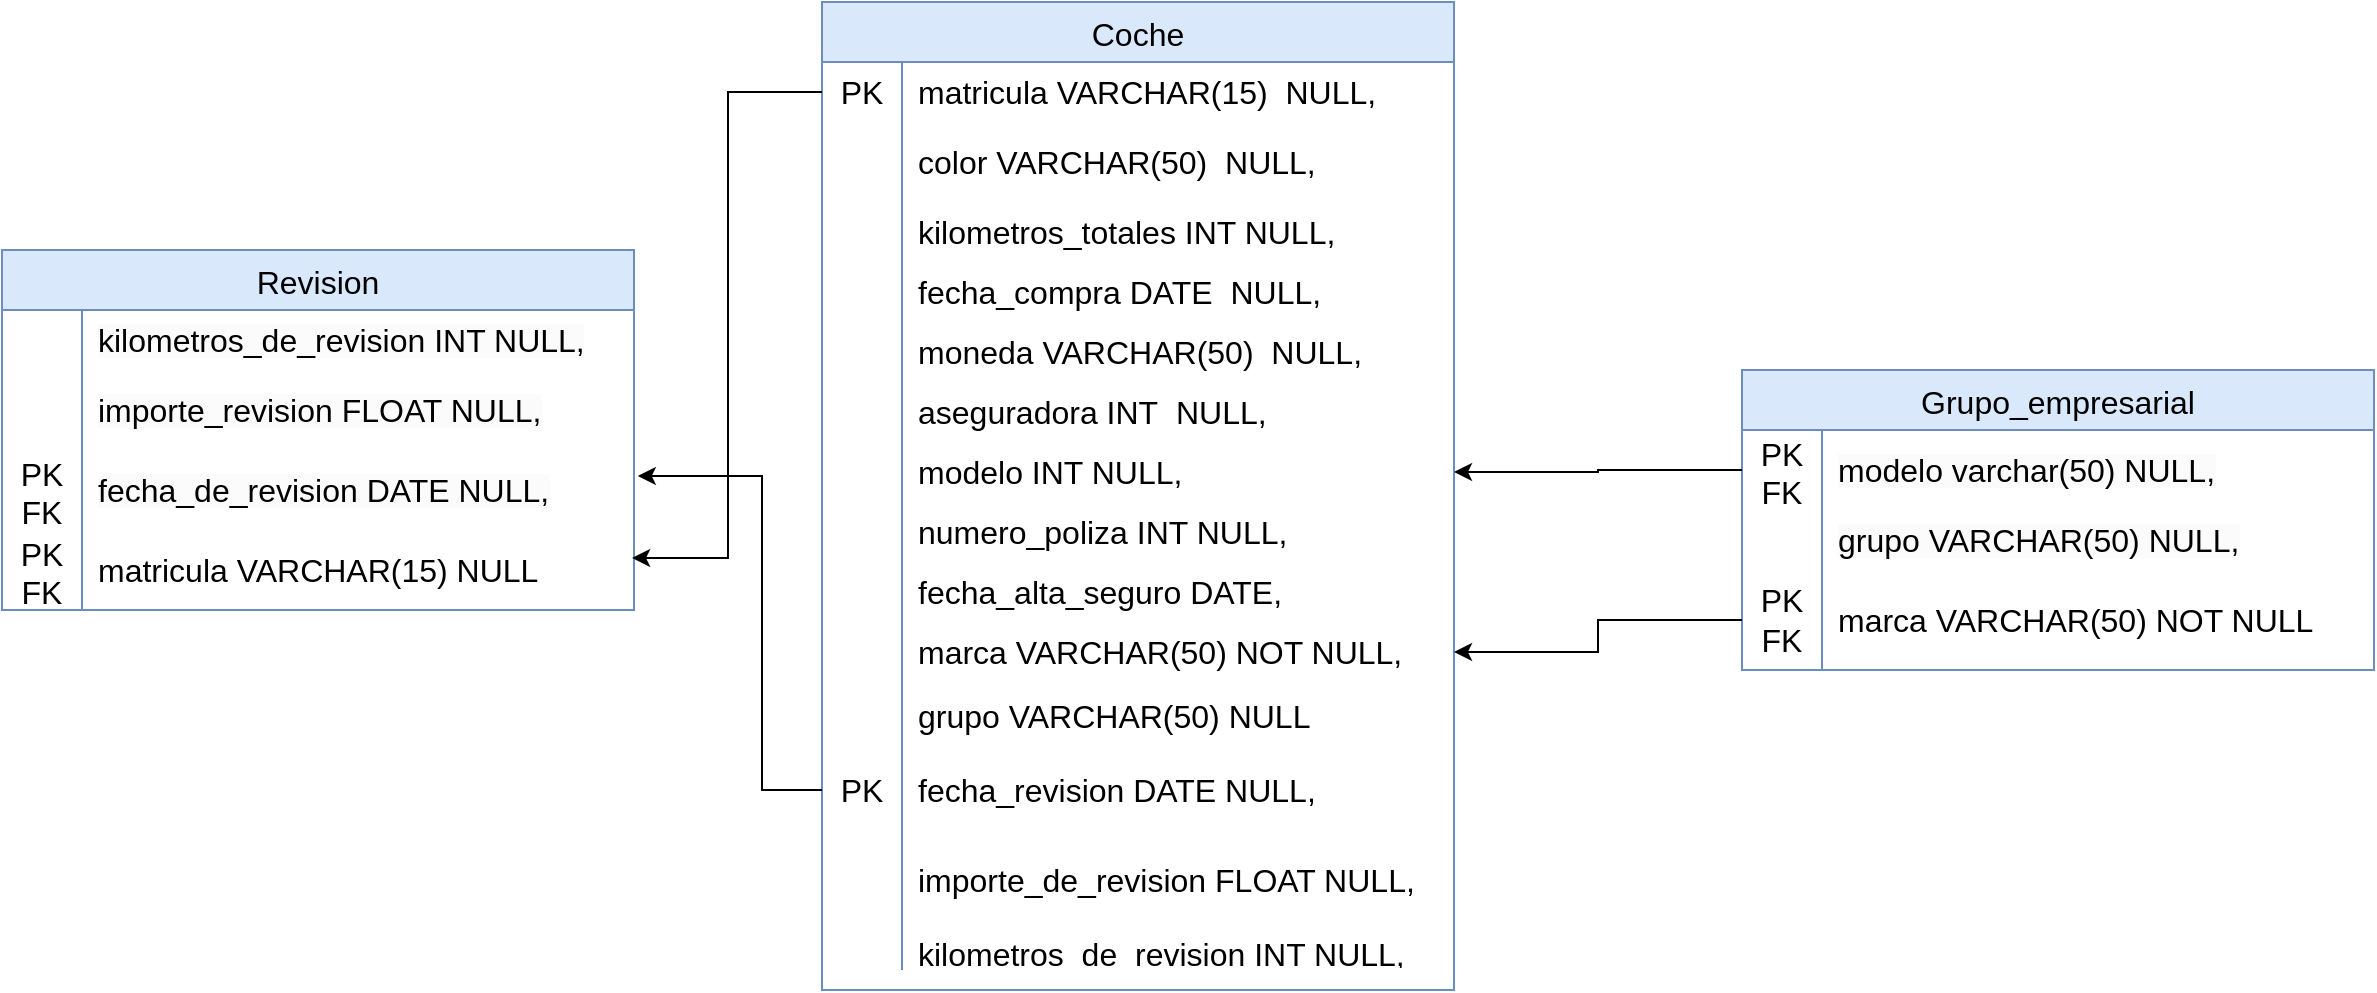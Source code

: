 <mxfile version="21.7.5" type="google">
  <diagram name="Página-1" id="PcH2h9lqNfZXlB4_Tivh">
    <mxGraphModel grid="1" page="1" gridSize="10" guides="1" tooltips="1" connect="1" arrows="1" fold="1" pageScale="1" pageWidth="827" pageHeight="1169" math="0" shadow="0">
      <root>
        <mxCell id="0" />
        <mxCell id="1" parent="0" />
        <mxCell id="IDSFLphf8h5xX9Y6LuN9-1" value="Coche" style="shape=table;startSize=30;container=1;collapsible=0;childLayout=tableLayout;fixedRows=1;rowLines=0;fontStyle=0;strokeColor=#6c8ebf;fontSize=16;fillColor=#dae8fc;" vertex="1" parent="1">
          <mxGeometry x="540" y="-584" width="316" height="494" as="geometry" />
        </mxCell>
        <mxCell id="IDSFLphf8h5xX9Y6LuN9-5" value="" style="shape=tableRow;horizontal=0;startSize=0;swimlaneHead=0;swimlaneBody=0;top=0;left=0;bottom=0;right=0;collapsible=0;dropTarget=0;fillColor=none;points=[[0,0.5],[1,0.5]];portConstraint=eastwest;strokeColor=inherit;fontSize=16;" vertex="1" parent="IDSFLphf8h5xX9Y6LuN9-1">
          <mxGeometry y="30" width="316" height="30" as="geometry" />
        </mxCell>
        <mxCell id="IDSFLphf8h5xX9Y6LuN9-6" value="PK" style="shape=partialRectangle;html=1;whiteSpace=wrap;connectable=0;fillColor=none;top=0;left=0;bottom=0;right=0;overflow=hidden;strokeColor=inherit;fontSize=16;" vertex="1" parent="IDSFLphf8h5xX9Y6LuN9-5">
          <mxGeometry width="40" height="30" as="geometry">
            <mxRectangle width="40" height="30" as="alternateBounds" />
          </mxGeometry>
        </mxCell>
        <mxCell id="IDSFLphf8h5xX9Y6LuN9-7" value="matricula VARCHAR(15)&amp;nbsp; NULL," style="shape=partialRectangle;html=1;whiteSpace=wrap;connectable=0;fillColor=none;top=0;left=0;bottom=0;right=0;align=left;spacingLeft=6;overflow=hidden;strokeColor=inherit;fontSize=16;" vertex="1" parent="IDSFLphf8h5xX9Y6LuN9-5">
          <mxGeometry x="40" width="276" height="30" as="geometry">
            <mxRectangle width="276" height="30" as="alternateBounds" />
          </mxGeometry>
        </mxCell>
        <mxCell id="IDSFLphf8h5xX9Y6LuN9-8" value="" style="shape=tableRow;horizontal=0;startSize=0;swimlaneHead=0;swimlaneBody=0;top=0;left=0;bottom=0;right=0;collapsible=0;dropTarget=0;fillColor=none;points=[[0,0.5],[1,0.5]];portConstraint=eastwest;strokeColor=inherit;fontSize=16;" vertex="1" parent="IDSFLphf8h5xX9Y6LuN9-1">
          <mxGeometry y="60" width="316" height="40" as="geometry" />
        </mxCell>
        <mxCell id="IDSFLphf8h5xX9Y6LuN9-9" value="" style="shape=partialRectangle;html=1;whiteSpace=wrap;connectable=0;fillColor=none;top=0;left=0;bottom=0;right=0;overflow=hidden;strokeColor=inherit;fontSize=16;" vertex="1" parent="IDSFLphf8h5xX9Y6LuN9-8">
          <mxGeometry width="40" height="40" as="geometry">
            <mxRectangle width="40" height="40" as="alternateBounds" />
          </mxGeometry>
        </mxCell>
        <mxCell id="IDSFLphf8h5xX9Y6LuN9-10" value="color VARCHAR(50)&amp;nbsp; NULL," style="shape=partialRectangle;html=1;whiteSpace=wrap;connectable=0;fillColor=none;top=0;left=0;bottom=0;right=0;align=left;spacingLeft=6;overflow=hidden;strokeColor=inherit;fontSize=16;" vertex="1" parent="IDSFLphf8h5xX9Y6LuN9-8">
          <mxGeometry x="40" width="276" height="40" as="geometry">
            <mxRectangle width="276" height="40" as="alternateBounds" />
          </mxGeometry>
        </mxCell>
        <mxCell id="IDSFLphf8h5xX9Y6LuN9-260" value="" style="shape=tableRow;horizontal=0;startSize=0;swimlaneHead=0;swimlaneBody=0;top=0;left=0;bottom=0;right=0;collapsible=0;dropTarget=0;fillColor=none;points=[[0,0.5],[1,0.5]];portConstraint=eastwest;strokeColor=inherit;fontSize=16;" vertex="1" parent="IDSFLphf8h5xX9Y6LuN9-1">
          <mxGeometry y="100" width="316" height="30" as="geometry" />
        </mxCell>
        <mxCell id="IDSFLphf8h5xX9Y6LuN9-261" value="" style="shape=partialRectangle;html=1;whiteSpace=wrap;connectable=0;fillColor=none;top=0;left=0;bottom=0;right=0;overflow=hidden;pointerEvents=1;strokeColor=inherit;fontSize=16;" vertex="1" parent="IDSFLphf8h5xX9Y6LuN9-260">
          <mxGeometry width="40" height="30" as="geometry">
            <mxRectangle width="40" height="30" as="alternateBounds" />
          </mxGeometry>
        </mxCell>
        <mxCell id="IDSFLphf8h5xX9Y6LuN9-262" value="kilometros_totales INT NULL," style="shape=partialRectangle;html=1;whiteSpace=wrap;connectable=0;fillColor=none;top=0;left=0;bottom=0;right=0;align=left;spacingLeft=6;overflow=hidden;strokeColor=inherit;fontSize=16;" vertex="1" parent="IDSFLphf8h5xX9Y6LuN9-260">
          <mxGeometry x="40" width="276" height="30" as="geometry">
            <mxRectangle width="276" height="30" as="alternateBounds" />
          </mxGeometry>
        </mxCell>
        <mxCell id="IDSFLphf8h5xX9Y6LuN9-263" value="" style="shape=tableRow;horizontal=0;startSize=0;swimlaneHead=0;swimlaneBody=0;top=0;left=0;bottom=0;right=0;collapsible=0;dropTarget=0;fillColor=none;points=[[0,0.5],[1,0.5]];portConstraint=eastwest;strokeColor=inherit;fontSize=16;" vertex="1" parent="IDSFLphf8h5xX9Y6LuN9-1">
          <mxGeometry y="130" width="316" height="30" as="geometry" />
        </mxCell>
        <mxCell id="IDSFLphf8h5xX9Y6LuN9-264" value="" style="shape=partialRectangle;html=1;whiteSpace=wrap;connectable=0;fillColor=none;top=0;left=0;bottom=0;right=0;overflow=hidden;pointerEvents=1;strokeColor=inherit;fontSize=16;" vertex="1" parent="IDSFLphf8h5xX9Y6LuN9-263">
          <mxGeometry width="40" height="30" as="geometry">
            <mxRectangle width="40" height="30" as="alternateBounds" />
          </mxGeometry>
        </mxCell>
        <mxCell id="IDSFLphf8h5xX9Y6LuN9-265" value="fecha_compra DATE&amp;nbsp; NULL," style="shape=partialRectangle;html=1;whiteSpace=wrap;connectable=0;fillColor=none;top=0;left=0;bottom=0;right=0;align=left;spacingLeft=6;overflow=hidden;strokeColor=inherit;fontSize=16;" vertex="1" parent="IDSFLphf8h5xX9Y6LuN9-263">
          <mxGeometry x="40" width="276" height="30" as="geometry">
            <mxRectangle width="276" height="30" as="alternateBounds" />
          </mxGeometry>
        </mxCell>
        <mxCell id="IDSFLphf8h5xX9Y6LuN9-288" value="" style="shape=tableRow;horizontal=0;startSize=0;swimlaneHead=0;swimlaneBody=0;top=0;left=0;bottom=0;right=0;collapsible=0;dropTarget=0;fillColor=none;points=[[0,0.5],[1,0.5]];portConstraint=eastwest;strokeColor=inherit;fontSize=16;" vertex="1" parent="IDSFLphf8h5xX9Y6LuN9-1">
          <mxGeometry y="160" width="316" height="30" as="geometry" />
        </mxCell>
        <mxCell id="IDSFLphf8h5xX9Y6LuN9-289" value="" style="shape=partialRectangle;html=1;whiteSpace=wrap;connectable=0;fillColor=none;top=0;left=0;bottom=0;right=0;overflow=hidden;pointerEvents=1;strokeColor=inherit;fontSize=16;" vertex="1" parent="IDSFLphf8h5xX9Y6LuN9-288">
          <mxGeometry width="40" height="30" as="geometry">
            <mxRectangle width="40" height="30" as="alternateBounds" />
          </mxGeometry>
        </mxCell>
        <mxCell id="IDSFLphf8h5xX9Y6LuN9-290" value="moneda VARCHAR(50)&amp;nbsp; NULL," style="shape=partialRectangle;html=1;whiteSpace=wrap;connectable=0;fillColor=none;top=0;left=0;bottom=0;right=0;align=left;spacingLeft=6;overflow=hidden;strokeColor=inherit;fontSize=16;" vertex="1" parent="IDSFLphf8h5xX9Y6LuN9-288">
          <mxGeometry x="40" width="276" height="30" as="geometry">
            <mxRectangle width="276" height="30" as="alternateBounds" />
          </mxGeometry>
        </mxCell>
        <mxCell id="IDSFLphf8h5xX9Y6LuN9-310" value="" style="shape=tableRow;horizontal=0;startSize=0;swimlaneHead=0;swimlaneBody=0;top=0;left=0;bottom=0;right=0;collapsible=0;dropTarget=0;fillColor=none;points=[[0,0.5],[1,0.5]];portConstraint=eastwest;strokeColor=inherit;fontSize=16;" vertex="1" parent="IDSFLphf8h5xX9Y6LuN9-1">
          <mxGeometry y="190" width="316" height="30" as="geometry" />
        </mxCell>
        <mxCell id="IDSFLphf8h5xX9Y6LuN9-311" value="" style="shape=partialRectangle;html=1;whiteSpace=wrap;connectable=0;fillColor=none;top=0;left=0;bottom=0;right=0;overflow=hidden;pointerEvents=1;strokeColor=inherit;fontSize=16;" vertex="1" parent="IDSFLphf8h5xX9Y6LuN9-310">
          <mxGeometry width="40" height="30" as="geometry">
            <mxRectangle width="40" height="30" as="alternateBounds" />
          </mxGeometry>
        </mxCell>
        <mxCell id="IDSFLphf8h5xX9Y6LuN9-312" value="aseguradora INT&amp;nbsp; NULL," style="shape=partialRectangle;html=1;whiteSpace=wrap;connectable=0;fillColor=none;top=0;left=0;bottom=0;right=0;align=left;spacingLeft=6;overflow=hidden;strokeColor=inherit;fontSize=16;" vertex="1" parent="IDSFLphf8h5xX9Y6LuN9-310">
          <mxGeometry x="40" width="276" height="30" as="geometry">
            <mxRectangle width="276" height="30" as="alternateBounds" />
          </mxGeometry>
        </mxCell>
        <mxCell id="IDSFLphf8h5xX9Y6LuN9-330" value="" style="shape=tableRow;horizontal=0;startSize=0;swimlaneHead=0;swimlaneBody=0;top=0;left=0;bottom=0;right=0;collapsible=0;dropTarget=0;fillColor=none;points=[[0,0.5],[1,0.5]];portConstraint=eastwest;strokeColor=inherit;fontSize=16;" vertex="1" parent="IDSFLphf8h5xX9Y6LuN9-1">
          <mxGeometry y="220" width="316" height="30" as="geometry" />
        </mxCell>
        <mxCell id="IDSFLphf8h5xX9Y6LuN9-331" value="" style="shape=partialRectangle;html=1;whiteSpace=wrap;connectable=0;fillColor=none;top=0;left=0;bottom=0;right=0;overflow=hidden;pointerEvents=1;strokeColor=inherit;fontSize=16;" vertex="1" parent="IDSFLphf8h5xX9Y6LuN9-330">
          <mxGeometry width="40" height="30" as="geometry">
            <mxRectangle width="40" height="30" as="alternateBounds" />
          </mxGeometry>
        </mxCell>
        <mxCell id="IDSFLphf8h5xX9Y6LuN9-332" value="modelo INT NULL," style="shape=partialRectangle;html=1;whiteSpace=wrap;connectable=0;fillColor=none;top=0;left=0;bottom=0;right=0;align=left;spacingLeft=6;overflow=hidden;strokeColor=inherit;fontSize=16;" vertex="1" parent="IDSFLphf8h5xX9Y6LuN9-330">
          <mxGeometry x="40" width="276" height="30" as="geometry">
            <mxRectangle width="276" height="30" as="alternateBounds" />
          </mxGeometry>
        </mxCell>
        <mxCell id="IDSFLphf8h5xX9Y6LuN9-333" value="" style="shape=tableRow;horizontal=0;startSize=0;swimlaneHead=0;swimlaneBody=0;top=0;left=0;bottom=0;right=0;collapsible=0;dropTarget=0;fillColor=none;points=[[0,0.5],[1,0.5]];portConstraint=eastwest;strokeColor=inherit;fontSize=16;" vertex="1" parent="IDSFLphf8h5xX9Y6LuN9-1">
          <mxGeometry y="250" width="316" height="30" as="geometry" />
        </mxCell>
        <mxCell id="IDSFLphf8h5xX9Y6LuN9-334" value="" style="shape=partialRectangle;html=1;whiteSpace=wrap;connectable=0;fillColor=none;top=0;left=0;bottom=0;right=0;overflow=hidden;pointerEvents=1;strokeColor=inherit;fontSize=16;" vertex="1" parent="IDSFLphf8h5xX9Y6LuN9-333">
          <mxGeometry width="40" height="30" as="geometry">
            <mxRectangle width="40" height="30" as="alternateBounds" />
          </mxGeometry>
        </mxCell>
        <mxCell id="IDSFLphf8h5xX9Y6LuN9-335" value="numero_poliza INT NULL," style="shape=partialRectangle;html=1;whiteSpace=wrap;connectable=0;fillColor=none;top=0;left=0;bottom=0;right=0;align=left;spacingLeft=6;overflow=hidden;strokeColor=inherit;fontSize=16;" vertex="1" parent="IDSFLphf8h5xX9Y6LuN9-333">
          <mxGeometry x="40" width="276" height="30" as="geometry">
            <mxRectangle width="276" height="30" as="alternateBounds" />
          </mxGeometry>
        </mxCell>
        <mxCell id="IDSFLphf8h5xX9Y6LuN9-347" value="" style="shape=tableRow;horizontal=0;startSize=0;swimlaneHead=0;swimlaneBody=0;top=0;left=0;bottom=0;right=0;collapsible=0;dropTarget=0;fillColor=none;points=[[0,0.5],[1,0.5]];portConstraint=eastwest;strokeColor=inherit;fontSize=16;" vertex="1" parent="IDSFLphf8h5xX9Y6LuN9-1">
          <mxGeometry y="280" width="316" height="30" as="geometry" />
        </mxCell>
        <mxCell id="IDSFLphf8h5xX9Y6LuN9-348" value="" style="shape=partialRectangle;html=1;whiteSpace=wrap;connectable=0;fillColor=none;top=0;left=0;bottom=0;right=0;overflow=hidden;pointerEvents=1;strokeColor=inherit;fontSize=16;" vertex="1" parent="IDSFLphf8h5xX9Y6LuN9-347">
          <mxGeometry width="40" height="30" as="geometry">
            <mxRectangle width="40" height="30" as="alternateBounds" />
          </mxGeometry>
        </mxCell>
        <mxCell id="IDSFLphf8h5xX9Y6LuN9-349" value="fecha_alta_seguro DATE," style="shape=partialRectangle;html=1;whiteSpace=wrap;connectable=0;fillColor=none;top=0;left=0;bottom=0;right=0;align=left;spacingLeft=6;overflow=hidden;strokeColor=inherit;fontSize=16;" vertex="1" parent="IDSFLphf8h5xX9Y6LuN9-347">
          <mxGeometry x="40" width="276" height="30" as="geometry">
            <mxRectangle width="276" height="30" as="alternateBounds" />
          </mxGeometry>
        </mxCell>
        <mxCell id="IDSFLphf8h5xX9Y6LuN9-375" value="" style="shape=tableRow;horizontal=0;startSize=0;swimlaneHead=0;swimlaneBody=0;top=0;left=0;bottom=0;right=0;collapsible=0;dropTarget=0;fillColor=none;points=[[0,0.5],[1,0.5]];portConstraint=eastwest;strokeColor=inherit;fontSize=16;" vertex="1" parent="IDSFLphf8h5xX9Y6LuN9-1">
          <mxGeometry y="310" width="316" height="30" as="geometry" />
        </mxCell>
        <mxCell id="IDSFLphf8h5xX9Y6LuN9-376" value="" style="shape=partialRectangle;html=1;whiteSpace=wrap;connectable=0;fillColor=none;top=0;left=0;bottom=0;right=0;overflow=hidden;pointerEvents=1;strokeColor=inherit;fontSize=16;" vertex="1" parent="IDSFLphf8h5xX9Y6LuN9-375">
          <mxGeometry width="40" height="30" as="geometry">
            <mxRectangle width="40" height="30" as="alternateBounds" />
          </mxGeometry>
        </mxCell>
        <mxCell id="IDSFLphf8h5xX9Y6LuN9-377" value="marca VARCHAR(50) NOT NULL," style="shape=partialRectangle;html=1;whiteSpace=wrap;connectable=0;fillColor=none;top=0;left=0;bottom=0;right=0;align=left;spacingLeft=6;overflow=hidden;strokeColor=inherit;fontSize=16;" vertex="1" parent="IDSFLphf8h5xX9Y6LuN9-375">
          <mxGeometry x="40" width="276" height="30" as="geometry">
            <mxRectangle width="276" height="30" as="alternateBounds" />
          </mxGeometry>
        </mxCell>
        <mxCell id="IDSFLphf8h5xX9Y6LuN9-378" value="" style="shape=tableRow;horizontal=0;startSize=0;swimlaneHead=0;swimlaneBody=0;top=0;left=0;bottom=0;right=0;collapsible=0;dropTarget=0;fillColor=none;points=[[0,0.5],[1,0.5]];portConstraint=eastwest;strokeColor=inherit;fontSize=16;" vertex="1" parent="IDSFLphf8h5xX9Y6LuN9-1">
          <mxGeometry y="340" width="316" height="34" as="geometry" />
        </mxCell>
        <mxCell id="IDSFLphf8h5xX9Y6LuN9-379" value="" style="shape=partialRectangle;html=1;whiteSpace=wrap;connectable=0;fillColor=none;top=0;left=0;bottom=0;right=0;overflow=hidden;pointerEvents=1;strokeColor=inherit;fontSize=16;" vertex="1" parent="IDSFLphf8h5xX9Y6LuN9-378">
          <mxGeometry width="40" height="34" as="geometry">
            <mxRectangle width="40" height="34" as="alternateBounds" />
          </mxGeometry>
        </mxCell>
        <mxCell id="IDSFLphf8h5xX9Y6LuN9-380" value="grupo VARCHAR(50) NULL" style="shape=partialRectangle;html=1;whiteSpace=wrap;connectable=0;fillColor=none;top=0;left=0;bottom=0;right=0;align=left;spacingLeft=6;overflow=hidden;strokeColor=inherit;fontSize=16;" vertex="1" parent="IDSFLphf8h5xX9Y6LuN9-378">
          <mxGeometry x="40" width="276" height="34" as="geometry">
            <mxRectangle width="276" height="34" as="alternateBounds" />
          </mxGeometry>
        </mxCell>
        <mxCell id="IDSFLphf8h5xX9Y6LuN9-388" value="" style="shape=tableRow;horizontal=0;startSize=0;swimlaneHead=0;swimlaneBody=0;top=0;left=0;bottom=0;right=0;collapsible=0;dropTarget=0;fillColor=none;points=[[0,0.5],[1,0.5]];portConstraint=eastwest;strokeColor=inherit;fontSize=16;" vertex="1" parent="IDSFLphf8h5xX9Y6LuN9-1">
          <mxGeometry y="374" width="316" height="40" as="geometry" />
        </mxCell>
        <mxCell id="IDSFLphf8h5xX9Y6LuN9-389" value="PK" style="shape=partialRectangle;html=1;whiteSpace=wrap;connectable=0;fillColor=none;top=0;left=0;bottom=0;right=0;overflow=hidden;pointerEvents=1;strokeColor=inherit;fontSize=16;" vertex="1" parent="IDSFLphf8h5xX9Y6LuN9-388">
          <mxGeometry width="40" height="40" as="geometry">
            <mxRectangle width="40" height="40" as="alternateBounds" />
          </mxGeometry>
        </mxCell>
        <mxCell id="IDSFLphf8h5xX9Y6LuN9-390" value="fecha_revision DATE NULL," style="shape=partialRectangle;html=1;whiteSpace=wrap;connectable=0;fillColor=none;top=0;left=0;bottom=0;right=0;align=left;spacingLeft=6;overflow=hidden;strokeColor=inherit;fontSize=16;" vertex="1" parent="IDSFLphf8h5xX9Y6LuN9-388">
          <mxGeometry x="40" width="276" height="40" as="geometry">
            <mxRectangle width="276" height="40" as="alternateBounds" />
          </mxGeometry>
        </mxCell>
        <mxCell id="IDSFLphf8h5xX9Y6LuN9-393" value="" style="shape=tableRow;horizontal=0;startSize=0;swimlaneHead=0;swimlaneBody=0;top=0;left=0;bottom=0;right=0;collapsible=0;dropTarget=0;fillColor=none;points=[[0,0.5],[1,0.5]];portConstraint=eastwest;strokeColor=inherit;fontSize=16;" vertex="1" parent="IDSFLphf8h5xX9Y6LuN9-1">
          <mxGeometry y="414" width="316" height="50" as="geometry" />
        </mxCell>
        <mxCell id="IDSFLphf8h5xX9Y6LuN9-394" value="" style="shape=partialRectangle;html=1;whiteSpace=wrap;connectable=0;fillColor=none;top=0;left=0;bottom=0;right=0;overflow=hidden;pointerEvents=1;strokeColor=inherit;fontSize=16;" vertex="1" parent="IDSFLphf8h5xX9Y6LuN9-393">
          <mxGeometry width="40" height="50" as="geometry">
            <mxRectangle width="40" height="50" as="alternateBounds" />
          </mxGeometry>
        </mxCell>
        <mxCell id="IDSFLphf8h5xX9Y6LuN9-395" value="importe_de_revision FLOAT NULL," style="shape=partialRectangle;html=1;whiteSpace=wrap;connectable=0;fillColor=none;top=0;left=0;bottom=0;right=0;align=left;spacingLeft=6;overflow=hidden;strokeColor=inherit;fontSize=16;" vertex="1" parent="IDSFLphf8h5xX9Y6LuN9-393">
          <mxGeometry x="40" width="276" height="50" as="geometry">
            <mxRectangle width="276" height="50" as="alternateBounds" />
          </mxGeometry>
        </mxCell>
        <mxCell id="IDSFLphf8h5xX9Y6LuN9-396" value="" style="shape=tableRow;horizontal=0;startSize=0;swimlaneHead=0;swimlaneBody=0;top=0;left=0;bottom=0;right=0;collapsible=0;dropTarget=0;fillColor=none;points=[[0,0.5],[1,0.5]];portConstraint=eastwest;strokeColor=inherit;fontSize=16;" vertex="1" parent="IDSFLphf8h5xX9Y6LuN9-1">
          <mxGeometry y="464" width="316" height="20" as="geometry" />
        </mxCell>
        <mxCell id="IDSFLphf8h5xX9Y6LuN9-397" value="" style="shape=partialRectangle;html=1;whiteSpace=wrap;connectable=0;fillColor=none;top=0;left=0;bottom=0;right=0;overflow=hidden;pointerEvents=1;strokeColor=inherit;fontSize=16;" vertex="1" parent="IDSFLphf8h5xX9Y6LuN9-396">
          <mxGeometry width="40" height="20" as="geometry">
            <mxRectangle width="40" height="20" as="alternateBounds" />
          </mxGeometry>
        </mxCell>
        <mxCell id="IDSFLphf8h5xX9Y6LuN9-398" value="kilometros_de_revision INT NULL," style="shape=partialRectangle;html=1;whiteSpace=wrap;connectable=0;fillColor=none;top=0;left=0;bottom=0;right=0;align=left;spacingLeft=6;overflow=hidden;strokeColor=inherit;fontSize=16;" vertex="1" parent="IDSFLphf8h5xX9Y6LuN9-396">
          <mxGeometry x="40" width="276" height="20" as="geometry">
            <mxRectangle width="276" height="20" as="alternateBounds" />
          </mxGeometry>
        </mxCell>
        <mxCell id="IDSFLphf8h5xX9Y6LuN9-182" value="Revision" style="shape=table;startSize=30;container=1;collapsible=0;childLayout=tableLayout;fixedRows=1;rowLines=0;fontStyle=0;strokeColor=#6c8ebf;fontSize=16;fillColor=#dae8fc;" vertex="1" parent="1">
          <mxGeometry x="130" y="-460" width="316" height="180" as="geometry" />
        </mxCell>
        <mxCell id="IDSFLphf8h5xX9Y6LuN9-186" value="" style="shape=tableRow;horizontal=0;startSize=0;swimlaneHead=0;swimlaneBody=0;top=0;left=0;bottom=0;right=0;collapsible=0;dropTarget=0;fillColor=none;points=[[0,0.5],[1,0.5]];portConstraint=eastwest;strokeColor=inherit;fontSize=16;" vertex="1" parent="IDSFLphf8h5xX9Y6LuN9-182">
          <mxGeometry y="30" width="316" height="30" as="geometry" />
        </mxCell>
        <mxCell id="IDSFLphf8h5xX9Y6LuN9-187" value="" style="shape=partialRectangle;html=1;whiteSpace=wrap;connectable=0;fillColor=none;top=0;left=0;bottom=0;right=0;overflow=hidden;strokeColor=inherit;fontSize=16;" vertex="1" parent="IDSFLphf8h5xX9Y6LuN9-186">
          <mxGeometry width="40" height="30" as="geometry">
            <mxRectangle width="40" height="30" as="alternateBounds" />
          </mxGeometry>
        </mxCell>
        <mxCell id="IDSFLphf8h5xX9Y6LuN9-188" value="&lt;meta charset=&quot;utf-8&quot;&gt;&lt;span style=&quot;color: rgb(0, 0, 0); font-family: Helvetica; font-size: 16px; font-style: normal; font-variant-ligatures: normal; font-variant-caps: normal; font-weight: 400; letter-spacing: normal; orphans: 2; text-align: left; text-indent: 0px; text-transform: none; widows: 2; word-spacing: 0px; -webkit-text-stroke-width: 0px; background-color: rgb(251, 251, 251); text-decoration-thickness: initial; text-decoration-style: initial; text-decoration-color: initial; float: none; display: inline !important;&quot;&gt;kilometros_de_revision INT NULL,&lt;/span&gt;" style="shape=partialRectangle;html=1;whiteSpace=wrap;connectable=0;fillColor=none;top=0;left=0;bottom=0;right=0;align=left;spacingLeft=6;overflow=hidden;strokeColor=inherit;fontSize=16;" vertex="1" parent="IDSFLphf8h5xX9Y6LuN9-186">
          <mxGeometry x="40" width="276" height="30" as="geometry">
            <mxRectangle width="276" height="30" as="alternateBounds" />
          </mxGeometry>
        </mxCell>
        <mxCell id="IDSFLphf8h5xX9Y6LuN9-192" value="" style="shape=tableRow;horizontal=0;startSize=0;swimlaneHead=0;swimlaneBody=0;top=0;left=0;bottom=0;right=0;collapsible=0;dropTarget=0;fillColor=none;points=[[0,0.5],[1,0.5]];portConstraint=eastwest;strokeColor=inherit;fontSize=16;" vertex="1" parent="IDSFLphf8h5xX9Y6LuN9-182">
          <mxGeometry y="60" width="316" height="40" as="geometry" />
        </mxCell>
        <mxCell id="IDSFLphf8h5xX9Y6LuN9-193" value="" style="shape=partialRectangle;html=1;whiteSpace=wrap;connectable=0;fillColor=none;top=0;left=0;bottom=0;right=0;overflow=hidden;strokeColor=inherit;fontSize=16;" vertex="1" parent="IDSFLphf8h5xX9Y6LuN9-192">
          <mxGeometry width="40" height="40" as="geometry">
            <mxRectangle width="40" height="40" as="alternateBounds" />
          </mxGeometry>
        </mxCell>
        <mxCell id="IDSFLphf8h5xX9Y6LuN9-194" value="&lt;span style=&quot;color: rgb(0, 0, 0); font-family: Helvetica; font-size: 16px; font-style: normal; font-variant-ligatures: normal; font-variant-caps: normal; font-weight: 400; letter-spacing: normal; orphans: 2; text-align: left; text-indent: 0px; text-transform: none; widows: 2; word-spacing: 0px; -webkit-text-stroke-width: 0px; background-color: rgb(251, 251, 251); text-decoration-thickness: initial; text-decoration-style: initial; text-decoration-color: initial; float: none; display: inline !important;&quot;&gt;importe_revision FLOAT NULL,&lt;/span&gt;" style="shape=partialRectangle;html=1;whiteSpace=wrap;connectable=0;fillColor=none;top=0;left=0;bottom=0;right=0;align=left;spacingLeft=6;overflow=hidden;strokeColor=inherit;fontSize=16;" vertex="1" parent="IDSFLphf8h5xX9Y6LuN9-192">
          <mxGeometry x="40" width="276" height="40" as="geometry">
            <mxRectangle width="276" height="40" as="alternateBounds" />
          </mxGeometry>
        </mxCell>
        <mxCell id="IDSFLphf8h5xX9Y6LuN9-195" value="" style="shape=tableRow;horizontal=0;startSize=0;swimlaneHead=0;swimlaneBody=0;top=0;left=0;bottom=0;right=0;collapsible=0;dropTarget=0;fillColor=none;points=[[0,0.5],[1,0.5]];portConstraint=eastwest;strokeColor=inherit;fontSize=16;" vertex="1" parent="IDSFLphf8h5xX9Y6LuN9-182">
          <mxGeometry y="100" width="316" height="40" as="geometry" />
        </mxCell>
        <mxCell id="IDSFLphf8h5xX9Y6LuN9-196" value="PK&lt;br&gt;FK" style="shape=partialRectangle;html=1;whiteSpace=wrap;connectable=0;fillColor=none;top=0;left=0;bottom=0;right=0;overflow=hidden;strokeColor=inherit;fontSize=16;" vertex="1" parent="IDSFLphf8h5xX9Y6LuN9-195">
          <mxGeometry width="40" height="40" as="geometry">
            <mxRectangle width="40" height="40" as="alternateBounds" />
          </mxGeometry>
        </mxCell>
        <mxCell id="IDSFLphf8h5xX9Y6LuN9-197" value="&lt;meta charset=&quot;utf-8&quot;&gt;&lt;span style=&quot;color: rgb(0, 0, 0); font-family: Helvetica; font-size: 16px; font-style: normal; font-variant-ligatures: normal; font-variant-caps: normal; font-weight: 400; letter-spacing: normal; orphans: 2; text-align: left; text-indent: 0px; text-transform: none; widows: 2; word-spacing: 0px; -webkit-text-stroke-width: 0px; background-color: rgb(251, 251, 251); text-decoration-thickness: initial; text-decoration-style: initial; text-decoration-color: initial; float: none; display: inline !important;&quot;&gt;fecha_de_revision DATE NULL,&lt;/span&gt;" style="shape=partialRectangle;html=1;whiteSpace=wrap;connectable=0;fillColor=none;top=0;left=0;bottom=0;right=0;align=left;spacingLeft=6;overflow=hidden;strokeColor=inherit;fontSize=16;" vertex="1" parent="IDSFLphf8h5xX9Y6LuN9-195">
          <mxGeometry x="40" width="276" height="40" as="geometry">
            <mxRectangle width="276" height="40" as="alternateBounds" />
          </mxGeometry>
        </mxCell>
        <mxCell id="IDSFLphf8h5xX9Y6LuN9-227" value="" style="shape=tableRow;horizontal=0;startSize=0;swimlaneHead=0;swimlaneBody=0;top=0;left=0;bottom=0;right=0;collapsible=0;dropTarget=0;fillColor=none;points=[[0,0.5],[1,0.5]];portConstraint=eastwest;strokeColor=inherit;fontSize=16;" vertex="1" parent="IDSFLphf8h5xX9Y6LuN9-182">
          <mxGeometry y="140" width="316" height="40" as="geometry" />
        </mxCell>
        <mxCell id="IDSFLphf8h5xX9Y6LuN9-228" value="PK&lt;br&gt;FK" style="shape=partialRectangle;html=1;whiteSpace=wrap;connectable=0;fillColor=none;top=0;left=0;bottom=0;right=0;overflow=hidden;pointerEvents=1;strokeColor=inherit;fontSize=16;" vertex="1" parent="IDSFLphf8h5xX9Y6LuN9-227">
          <mxGeometry width="40" height="40" as="geometry">
            <mxRectangle width="40" height="40" as="alternateBounds" />
          </mxGeometry>
        </mxCell>
        <mxCell id="IDSFLphf8h5xX9Y6LuN9-229" value="matricula VARCHAR(15) NULL" style="shape=partialRectangle;html=1;whiteSpace=wrap;connectable=0;fillColor=none;top=0;left=0;bottom=0;right=0;align=left;spacingLeft=6;overflow=hidden;strokeColor=inherit;fontSize=16;" vertex="1" parent="IDSFLphf8h5xX9Y6LuN9-227">
          <mxGeometry x="40" width="276" height="40" as="geometry">
            <mxRectangle width="276" height="40" as="alternateBounds" />
          </mxGeometry>
        </mxCell>
        <mxCell id="IDSFLphf8h5xX9Y6LuN9-314" value="Grupo_empresarial" style="shape=table;startSize=30;container=1;collapsible=0;childLayout=tableLayout;fixedRows=1;rowLines=0;fontStyle=0;strokeColor=#6c8ebf;fontSize=16;fillColor=#dae8fc;" vertex="1" parent="1">
          <mxGeometry x="1000" y="-400" width="316" height="150" as="geometry" />
        </mxCell>
        <mxCell id="IDSFLphf8h5xX9Y6LuN9-318" value="" style="shape=tableRow;horizontal=0;startSize=0;swimlaneHead=0;swimlaneBody=0;top=0;left=0;bottom=0;right=0;collapsible=0;dropTarget=0;fillColor=none;points=[[0,0.5],[1,0.5]];portConstraint=eastwest;strokeColor=inherit;fontSize=16;" vertex="1" parent="IDSFLphf8h5xX9Y6LuN9-314">
          <mxGeometry y="30" width="316" height="40" as="geometry" />
        </mxCell>
        <mxCell id="IDSFLphf8h5xX9Y6LuN9-319" value="PK&lt;br&gt;FK" style="shape=partialRectangle;html=1;whiteSpace=wrap;connectable=0;fillColor=none;top=0;left=0;bottom=0;right=0;overflow=hidden;strokeColor=inherit;fontSize=16;" vertex="1" parent="IDSFLphf8h5xX9Y6LuN9-318">
          <mxGeometry width="40" height="40" as="geometry">
            <mxRectangle width="40" height="40" as="alternateBounds" />
          </mxGeometry>
        </mxCell>
        <mxCell id="IDSFLphf8h5xX9Y6LuN9-320" value="&lt;span style=&quot;color: rgb(0, 0, 0); font-family: Helvetica; font-size: 16px; font-style: normal; font-variant-ligatures: normal; font-variant-caps: normal; font-weight: 400; letter-spacing: normal; orphans: 2; text-align: left; text-indent: 0px; text-transform: none; widows: 2; word-spacing: 0px; -webkit-text-stroke-width: 0px; background-color: rgb(251, 251, 251); text-decoration-thickness: initial; text-decoration-style: initial; text-decoration-color: initial; float: none; display: inline !important;&quot;&gt;modelo varchar(50) NULL,&lt;/span&gt;" style="shape=partialRectangle;html=1;whiteSpace=wrap;connectable=0;fillColor=none;top=0;left=0;bottom=0;right=0;align=left;spacingLeft=6;overflow=hidden;strokeColor=inherit;fontSize=16;" vertex="1" parent="IDSFLphf8h5xX9Y6LuN9-318">
          <mxGeometry x="40" width="276" height="40" as="geometry">
            <mxRectangle width="276" height="40" as="alternateBounds" />
          </mxGeometry>
        </mxCell>
        <mxCell id="IDSFLphf8h5xX9Y6LuN9-354" value="" style="shape=tableRow;horizontal=0;startSize=0;swimlaneHead=0;swimlaneBody=0;top=0;left=0;bottom=0;right=0;collapsible=0;dropTarget=0;fillColor=none;points=[[0,0.5],[1,0.5]];portConstraint=eastwest;strokeColor=inherit;fontSize=16;" vertex="1" parent="IDSFLphf8h5xX9Y6LuN9-314">
          <mxGeometry y="70" width="316" height="30" as="geometry" />
        </mxCell>
        <mxCell id="IDSFLphf8h5xX9Y6LuN9-355" value="" style="shape=partialRectangle;html=1;whiteSpace=wrap;connectable=0;fillColor=none;top=0;left=0;bottom=0;right=0;overflow=hidden;strokeColor=inherit;fontSize=16;" vertex="1" parent="IDSFLphf8h5xX9Y6LuN9-354">
          <mxGeometry width="40" height="30" as="geometry">
            <mxRectangle width="40" height="30" as="alternateBounds" />
          </mxGeometry>
        </mxCell>
        <mxCell id="IDSFLphf8h5xX9Y6LuN9-356" value="&lt;span style=&quot;color: rgb(0, 0, 0); font-family: Helvetica; font-size: 16px; font-style: normal; font-variant-ligatures: normal; font-variant-caps: normal; font-weight: 400; letter-spacing: normal; orphans: 2; text-align: left; text-indent: 0px; text-transform: none; widows: 2; word-spacing: 0px; -webkit-text-stroke-width: 0px; background-color: rgb(251, 251, 251); text-decoration-thickness: initial; text-decoration-style: initial; text-decoration-color: initial; float: none; display: inline !important;&quot;&gt;grupo VARCHAR(50) NULL,&lt;/span&gt;" style="shape=partialRectangle;html=1;whiteSpace=wrap;connectable=0;fillColor=none;top=0;left=0;bottom=0;right=0;align=left;spacingLeft=6;overflow=hidden;strokeColor=inherit;fontSize=16;" vertex="1" parent="IDSFLphf8h5xX9Y6LuN9-354">
          <mxGeometry x="40" width="276" height="30" as="geometry">
            <mxRectangle width="276" height="30" as="alternateBounds" />
          </mxGeometry>
        </mxCell>
        <mxCell id="IDSFLphf8h5xX9Y6LuN9-364" value="" style="shape=tableRow;horizontal=0;startSize=0;swimlaneHead=0;swimlaneBody=0;top=0;left=0;bottom=0;right=0;collapsible=0;dropTarget=0;fillColor=none;points=[[0,0.5],[1,0.5]];portConstraint=eastwest;strokeColor=inherit;fontSize=16;" vertex="1" parent="IDSFLphf8h5xX9Y6LuN9-314">
          <mxGeometry y="100" width="316" height="50" as="geometry" />
        </mxCell>
        <mxCell id="IDSFLphf8h5xX9Y6LuN9-365" value="PK&lt;br&gt;FK" style="shape=partialRectangle;html=1;whiteSpace=wrap;connectable=0;fillColor=none;top=0;left=0;bottom=0;right=0;overflow=hidden;strokeColor=inherit;fontSize=16;" vertex="1" parent="IDSFLphf8h5xX9Y6LuN9-364">
          <mxGeometry width="40" height="50" as="geometry">
            <mxRectangle width="40" height="50" as="alternateBounds" />
          </mxGeometry>
        </mxCell>
        <mxCell id="IDSFLphf8h5xX9Y6LuN9-366" value="marca VARCHAR(50) NOT NULL" style="shape=partialRectangle;html=1;whiteSpace=wrap;connectable=0;fillColor=none;top=0;left=0;bottom=0;right=0;align=left;spacingLeft=6;overflow=hidden;strokeColor=inherit;fontSize=16;" vertex="1" parent="IDSFLphf8h5xX9Y6LuN9-364">
          <mxGeometry x="40" width="276" height="50" as="geometry">
            <mxRectangle width="276" height="50" as="alternateBounds" />
          </mxGeometry>
        </mxCell>
        <mxCell id="IDSFLphf8h5xX9Y6LuN9-399" style="edgeStyle=orthogonalEdgeStyle;rounded=0;orthogonalLoop=1;jettySize=auto;html=1;exitX=0;exitY=0.5;exitDx=0;exitDy=0;" edge="1" parent="1" source="IDSFLphf8h5xX9Y6LuN9-318" target="IDSFLphf8h5xX9Y6LuN9-330">
          <mxGeometry relative="1" as="geometry" />
        </mxCell>
        <mxCell id="IDSFLphf8h5xX9Y6LuN9-401" style="edgeStyle=orthogonalEdgeStyle;rounded=0;orthogonalLoop=1;jettySize=auto;html=1;exitX=0;exitY=0.5;exitDx=0;exitDy=0;" edge="1" parent="1" source="IDSFLphf8h5xX9Y6LuN9-364" target="IDSFLphf8h5xX9Y6LuN9-375">
          <mxGeometry relative="1" as="geometry" />
        </mxCell>
        <mxCell id="8Zs8ZzavVOuHBAo9YLXA-1" style="edgeStyle=orthogonalEdgeStyle;rounded=0;orthogonalLoop=1;jettySize=auto;html=1;exitX=0;exitY=0.5;exitDx=0;exitDy=0;entryX=0.997;entryY=0.35;entryDx=0;entryDy=0;entryPerimeter=0;" edge="1" parent="1" source="IDSFLphf8h5xX9Y6LuN9-5" target="IDSFLphf8h5xX9Y6LuN9-227">
          <mxGeometry relative="1" as="geometry" />
        </mxCell>
        <mxCell id="8Zs8ZzavVOuHBAo9YLXA-2" style="edgeStyle=orthogonalEdgeStyle;rounded=0;orthogonalLoop=1;jettySize=auto;html=1;exitX=0;exitY=0.5;exitDx=0;exitDy=0;entryX=1.006;entryY=0.325;entryDx=0;entryDy=0;entryPerimeter=0;" edge="1" parent="1" source="IDSFLphf8h5xX9Y6LuN9-388" target="IDSFLphf8h5xX9Y6LuN9-195">
          <mxGeometry relative="1" as="geometry">
            <Array as="points">
              <mxPoint x="510" y="-190" />
              <mxPoint x="510" y="-347" />
            </Array>
          </mxGeometry>
        </mxCell>
      </root>
    </mxGraphModel>
  </diagram>
</mxfile>
